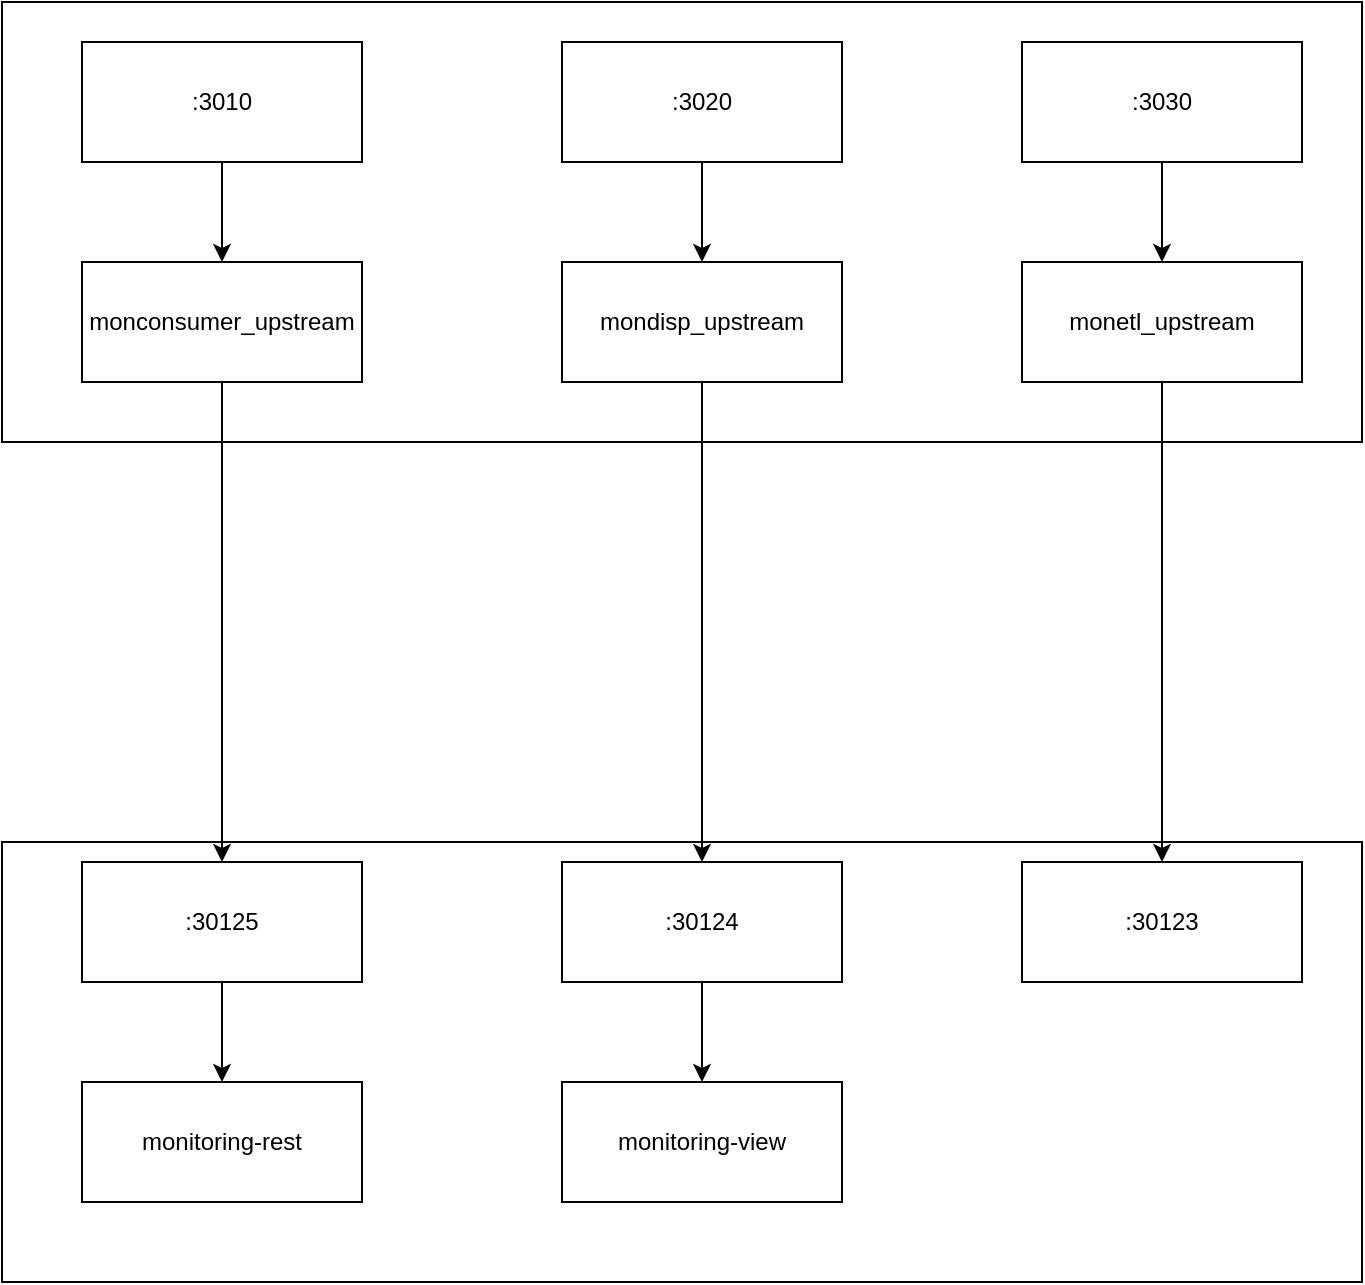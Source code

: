 <mxfile version="15.9.6" type="github">
  <diagram id="RCKqnbh_RHbgNE8QMYtj" name="Page-1">
    <mxGraphModel dx="1408" dy="748" grid="1" gridSize="10" guides="1" tooltips="1" connect="1" arrows="1" fold="1" page="1" pageScale="1" pageWidth="827" pageHeight="1169" math="0" shadow="0">
      <root>
        <mxCell id="0" />
        <mxCell id="1" parent="0" />
        <mxCell id="hzMNRY1q1cPNWg9w0ZGH-1" value="" style="rounded=0;whiteSpace=wrap;html=1;" vertex="1" parent="1">
          <mxGeometry x="100" y="180" width="680" height="220" as="geometry" />
        </mxCell>
        <mxCell id="hzMNRY1q1cPNWg9w0ZGH-2" value="" style="rounded=0;whiteSpace=wrap;html=1;" vertex="1" parent="1">
          <mxGeometry x="100" y="600" width="680" height="220" as="geometry" />
        </mxCell>
        <mxCell id="hzMNRY1q1cPNWg9w0ZGH-6" value=":3010" style="rounded=0;whiteSpace=wrap;html=1;" vertex="1" parent="1">
          <mxGeometry x="140" y="200" width="140" height="60" as="geometry" />
        </mxCell>
        <mxCell id="hzMNRY1q1cPNWg9w0ZGH-7" value="monconsumer_upstream" style="rounded=0;whiteSpace=wrap;html=1;" vertex="1" parent="1">
          <mxGeometry x="140" y="310" width="140" height="60" as="geometry" />
        </mxCell>
        <mxCell id="hzMNRY1q1cPNWg9w0ZGH-9" value=":30125" style="rounded=0;whiteSpace=wrap;html=1;" vertex="1" parent="1">
          <mxGeometry x="140" y="610" width="140" height="60" as="geometry" />
        </mxCell>
        <mxCell id="hzMNRY1q1cPNWg9w0ZGH-10" value="monitoring-rest" style="rounded=0;whiteSpace=wrap;html=1;" vertex="1" parent="1">
          <mxGeometry x="140" y="720" width="140" height="60" as="geometry" />
        </mxCell>
        <mxCell id="hzMNRY1q1cPNWg9w0ZGH-11" value="" style="endArrow=classic;html=1;rounded=0;exitX=0.5;exitY=1;exitDx=0;exitDy=0;entryX=0.5;entryY=0;entryDx=0;entryDy=0;" edge="1" parent="1" source="hzMNRY1q1cPNWg9w0ZGH-6" target="hzMNRY1q1cPNWg9w0ZGH-7">
          <mxGeometry width="50" height="50" relative="1" as="geometry">
            <mxPoint x="390" y="520" as="sourcePoint" />
            <mxPoint x="440" y="470" as="targetPoint" />
          </mxGeometry>
        </mxCell>
        <mxCell id="hzMNRY1q1cPNWg9w0ZGH-12" value="" style="endArrow=classic;html=1;rounded=0;exitX=0.5;exitY=1;exitDx=0;exitDy=0;entryX=0.5;entryY=0;entryDx=0;entryDy=0;" edge="1" parent="1" source="hzMNRY1q1cPNWg9w0ZGH-7" target="hzMNRY1q1cPNWg9w0ZGH-9">
          <mxGeometry width="50" height="50" relative="1" as="geometry">
            <mxPoint x="390" y="520" as="sourcePoint" />
            <mxPoint x="440" y="470" as="targetPoint" />
          </mxGeometry>
        </mxCell>
        <mxCell id="hzMNRY1q1cPNWg9w0ZGH-13" value="" style="endArrow=classic;html=1;rounded=0;exitX=0.5;exitY=1;exitDx=0;exitDy=0;" edge="1" parent="1" source="hzMNRY1q1cPNWg9w0ZGH-9" target="hzMNRY1q1cPNWg9w0ZGH-10">
          <mxGeometry width="50" height="50" relative="1" as="geometry">
            <mxPoint x="390" y="520" as="sourcePoint" />
            <mxPoint x="440" y="470" as="targetPoint" />
          </mxGeometry>
        </mxCell>
        <mxCell id="hzMNRY1q1cPNWg9w0ZGH-20" value=":3020" style="rounded=0;whiteSpace=wrap;html=1;" vertex="1" parent="1">
          <mxGeometry x="380" y="200" width="140" height="60" as="geometry" />
        </mxCell>
        <mxCell id="hzMNRY1q1cPNWg9w0ZGH-21" value="mondisp_upstream" style="rounded=0;whiteSpace=wrap;html=1;" vertex="1" parent="1">
          <mxGeometry x="380" y="310" width="140" height="60" as="geometry" />
        </mxCell>
        <mxCell id="hzMNRY1q1cPNWg9w0ZGH-22" value=":30124" style="rounded=0;whiteSpace=wrap;html=1;" vertex="1" parent="1">
          <mxGeometry x="380" y="610" width="140" height="60" as="geometry" />
        </mxCell>
        <mxCell id="hzMNRY1q1cPNWg9w0ZGH-23" value="monitoring-view" style="rounded=0;whiteSpace=wrap;html=1;" vertex="1" parent="1">
          <mxGeometry x="380" y="720" width="140" height="60" as="geometry" />
        </mxCell>
        <mxCell id="hzMNRY1q1cPNWg9w0ZGH-24" value="" style="endArrow=classic;html=1;rounded=0;exitX=0.5;exitY=1;exitDx=0;exitDy=0;entryX=0.5;entryY=0;entryDx=0;entryDy=0;" edge="1" parent="1" source="hzMNRY1q1cPNWg9w0ZGH-20" target="hzMNRY1q1cPNWg9w0ZGH-21">
          <mxGeometry width="50" height="50" relative="1" as="geometry">
            <mxPoint x="630" y="520" as="sourcePoint" />
            <mxPoint x="680" y="470" as="targetPoint" />
          </mxGeometry>
        </mxCell>
        <mxCell id="hzMNRY1q1cPNWg9w0ZGH-25" value="" style="endArrow=classic;html=1;rounded=0;exitX=0.5;exitY=1;exitDx=0;exitDy=0;entryX=0.5;entryY=0;entryDx=0;entryDy=0;" edge="1" parent="1" source="hzMNRY1q1cPNWg9w0ZGH-21" target="hzMNRY1q1cPNWg9w0ZGH-22">
          <mxGeometry width="50" height="50" relative="1" as="geometry">
            <mxPoint x="630" y="520" as="sourcePoint" />
            <mxPoint x="680" y="470" as="targetPoint" />
          </mxGeometry>
        </mxCell>
        <mxCell id="hzMNRY1q1cPNWg9w0ZGH-26" value="" style="endArrow=classic;html=1;rounded=0;exitX=0.5;exitY=1;exitDx=0;exitDy=0;" edge="1" parent="1" source="hzMNRY1q1cPNWg9w0ZGH-22" target="hzMNRY1q1cPNWg9w0ZGH-23">
          <mxGeometry width="50" height="50" relative="1" as="geometry">
            <mxPoint x="630" y="520" as="sourcePoint" />
            <mxPoint x="680" y="470" as="targetPoint" />
          </mxGeometry>
        </mxCell>
        <mxCell id="hzMNRY1q1cPNWg9w0ZGH-27" value=":3030" style="rounded=0;whiteSpace=wrap;html=1;" vertex="1" parent="1">
          <mxGeometry x="610" y="200" width="140" height="60" as="geometry" />
        </mxCell>
        <mxCell id="hzMNRY1q1cPNWg9w0ZGH-28" value="monetl_upstream" style="rounded=0;whiteSpace=wrap;html=1;" vertex="1" parent="1">
          <mxGeometry x="610" y="310" width="140" height="60" as="geometry" />
        </mxCell>
        <mxCell id="hzMNRY1q1cPNWg9w0ZGH-29" value=":30123" style="rounded=0;whiteSpace=wrap;html=1;" vertex="1" parent="1">
          <mxGeometry x="610" y="610" width="140" height="60" as="geometry" />
        </mxCell>
        <mxCell id="hzMNRY1q1cPNWg9w0ZGH-31" value="" style="endArrow=classic;html=1;rounded=0;exitX=0.5;exitY=1;exitDx=0;exitDy=0;entryX=0.5;entryY=0;entryDx=0;entryDy=0;" edge="1" parent="1" source="hzMNRY1q1cPNWg9w0ZGH-27" target="hzMNRY1q1cPNWg9w0ZGH-28">
          <mxGeometry width="50" height="50" relative="1" as="geometry">
            <mxPoint x="860" y="520" as="sourcePoint" />
            <mxPoint x="910" y="470" as="targetPoint" />
          </mxGeometry>
        </mxCell>
        <mxCell id="hzMNRY1q1cPNWg9w0ZGH-32" value="" style="endArrow=classic;html=1;rounded=0;exitX=0.5;exitY=1;exitDx=0;exitDy=0;entryX=0.5;entryY=0;entryDx=0;entryDy=0;" edge="1" parent="1" source="hzMNRY1q1cPNWg9w0ZGH-28" target="hzMNRY1q1cPNWg9w0ZGH-29">
          <mxGeometry width="50" height="50" relative="1" as="geometry">
            <mxPoint x="860" y="520" as="sourcePoint" />
            <mxPoint x="910" y="470" as="targetPoint" />
          </mxGeometry>
        </mxCell>
      </root>
    </mxGraphModel>
  </diagram>
</mxfile>
